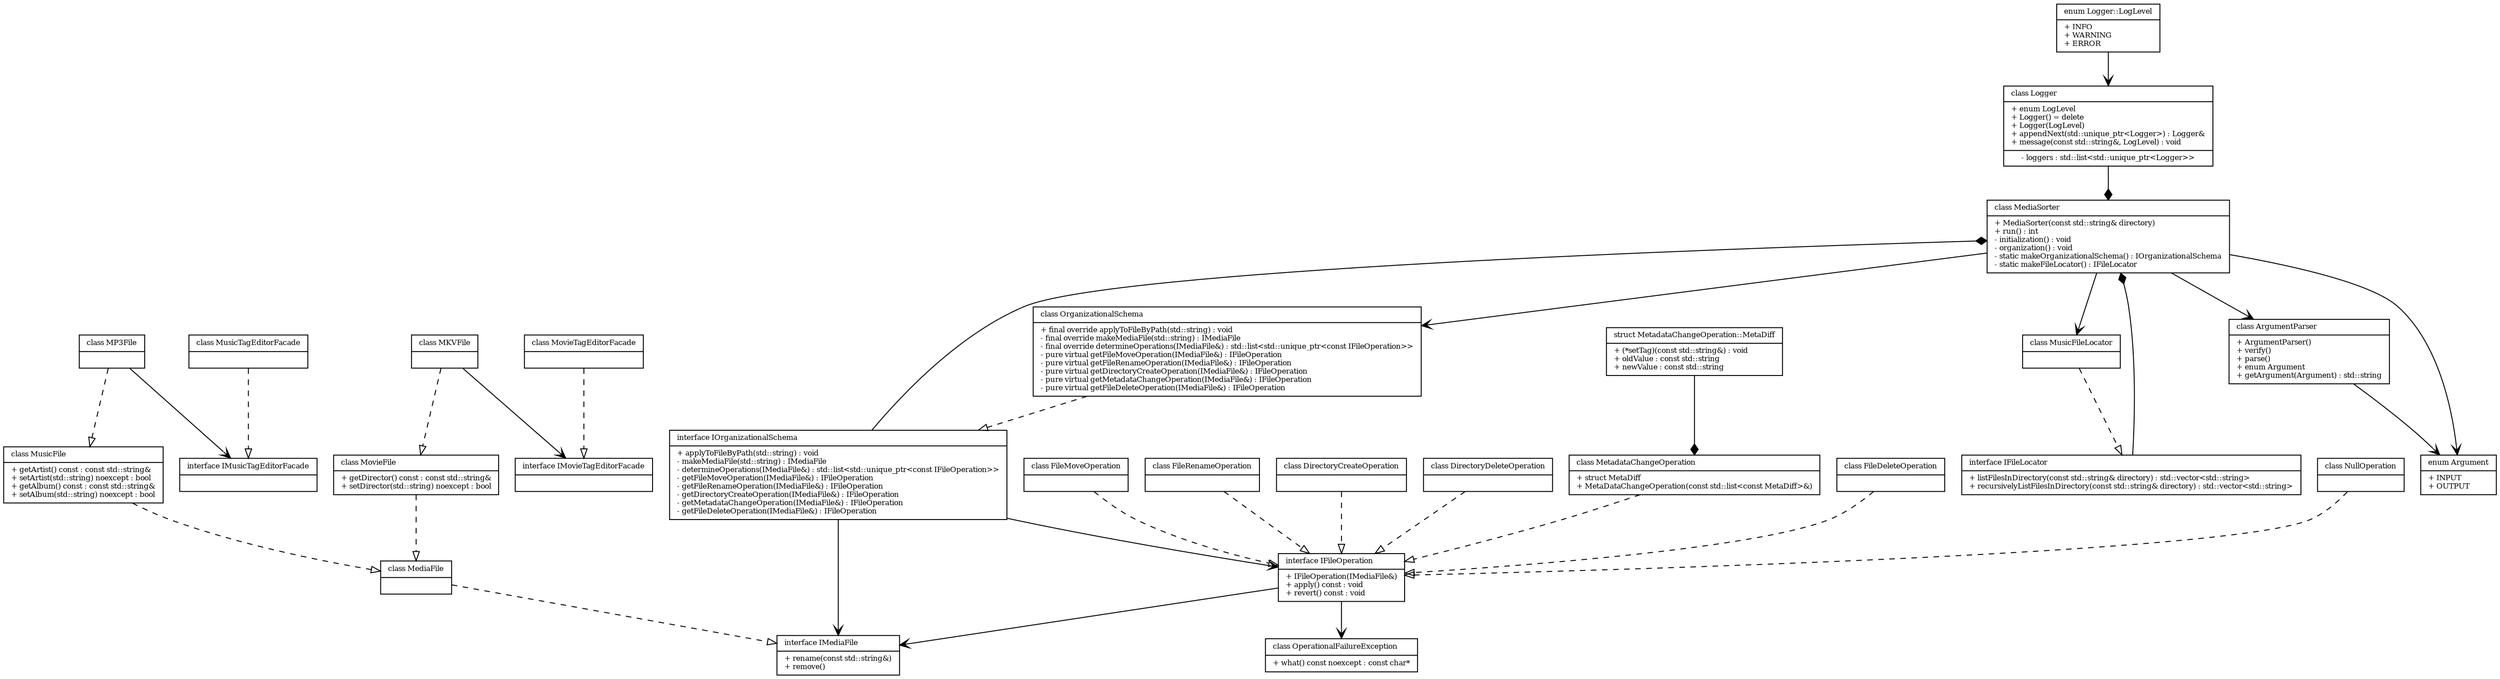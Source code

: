 digraph G {
    node [
         fontsize = 8
         shape = "record"
    ]
    edge [
        fontsize = 8
    ]

    Argument [
        label = "{enum Argument\l|"
                + "+ INPUT\l"
                + "+ OUTPUT\l"
                + "}"]
    ArgumentParser [
        label = "{class ArgumentParser\l|"
                + "+ ArgumentParser()\l"
                + "+ verify()\l"
                + "+ parse()\l"
                + "+ enum Argument\l"
                + "+ getArgument(Argument) : std::string\l"
                + "}"]
    IFileLocator [
        label = "{interface IFileLocator\l|"
                + "+ listFilesInDirectory(const std::string& directory)"
                + " : std::vector\<std::string\>\l"
                + "+ recursivelyListFilesInDirectory(const std::string& "
                + "directory) : std::vector\<std::string\>\l"
                + "}"]
    MusicFileLocator [
        label = "{class MusicFileLocator\l|"
                + "}"]
    MediaSorter [
        label = "{class MediaSorter\l|"
                + "+ MediaSorter(const std::string& directory)\l"
                + "+ run() : int\l"
                + "- initialization() : void\l"
                + "- organization() : void\l"
                + "- static makeOrganizationalSchema() :"
                + " IOrganizationalSchema\l"
                + "- static makeFileLocator() : IFileLocator\l"
                + "}"]
    IFileOperation [
        label = "{interface IFileOperation\l|"
                + "+ IFileOperation(IMediaFile&)\l"
                + "+ apply() const : void\l"
                + "+ revert() const : void\l"
                + "}"]
    FileMoveOperation [
        label = "{class FileMoveOperation\l|"
                + "}"]
    FileRenameOperation [
        label = "{class FileRenameOperation\l|"
                + "}"]
    DirectoryCreateOperation [
        label = "{class DirectoryCreateOperation\l|"
                + "}"]
    DirectoryDeleteOperation [
        label = "{class DirectoryDeleteOperation\l|"
                + "}"]
    MetaDiff [
        label = "{struct MetadataChangeOperation::MetaDiff\l|"
                + "+ (*setTag)(const std::string&) : void\l"
                + "+ oldValue : const std::string\l"
                + "+ newValue : const std::string\l"
                + "}"]
    MetadataChangeOperation [
        label = "{class MetadataChangeOperation\l|"
                + "+ struct MetaDiff\l"
                + "+ MetaDataChangeOperation("
                + "const std::list\<const MetaDiff\>&)\l"
                + "}"]
    FileDeleteOperation [
        label = "{class FileDeleteOperation\l|"
                + "}"]
    NullOperation [
        label = "{class NullOperation\l|"
                + "}"]
    IMediaFile [
        label = "{interface IMediaFile\l|"
                + "+ rename(const std::string&)\l"
                + "+ remove()\l"
                + "}"]
    MusicFile [
        label = "{class MusicFile\l|"
                + "+ getArtist() const : const std::string&\l"
                + "+ setArtist(std::string) noexcept : bool\l"
                + "+ getAlbum() const : const std::string&\l"
                + "+ setAlbum(std::string) noexcept : bool\l"
                + "}"]
    MovieFile [
        label = "{class MovieFile\l|"
                + "+ getDirector() const : const std::string&\l"
                + "+ setDirector(std::string) noexcept : bool\l"
                + "}"]
    MediaFile [
        label = "{class MediaFile\l|"
                + "}"]
    MP3File [
        label = "{class MP3File\l|"
                + "}"]
    MKVFile [
        label = "{class MKVFile\l|"
                + "}"]
    IOrganizationalSchema [
        label = "{interface IOrganizationalSchema\l|"
                + "+ applyToFileByPath(std::string) : void\l"
                + "- makeMediaFile(std::string) : IMediaFile\l"
                + "- determineOperations(IMediaFile&)"
                + " : std::list\<std::unique_ptr\<const IFileOperation\>\>\l"
                + "- getFileMoveOperation(IMediaFile&)"
                + " : IFileOperation\l"
                + "- getFileRenameOperation(IMediaFile&)"
                + " : IFileOperation\l"
                + "- getDirectoryCreateOperation(IMediaFile&)"
                + " : IFileOperation\l"
                + "- getMetadataChangeOperation(IMediaFile&)"
                + " : IFileOperation\l"
                + "- getFileDeleteOperation(IMediaFile&)"
                + " : IFileOperation\l"
                + "}"]
    OrganizationalSchema [
        label = "{class OrganizationalSchema\l|"
                + "+ final override applyToFileByPath(std::string) : void\l"
                + "- final override makeMediaFile(std::string) : IMediaFile\l"
                + "- final override determineOperations(IMediaFile&)"
                + " : std::list\<std::unique_ptr\<const IFileOperation\>\>\l"
                + "- pure virtual getFileMoveOperation(IMediaFile&)"
                + " : IFileOperation\l"
                + "- pure virtual getFileRenameOperation(IMediaFile&)"
                + " : IFileOperation\l"
                + "- pure virtual getDirectoryCreateOperation(IMediaFile&)"
                + " : IFileOperation\l"
                + "- pure virtual getMetadataChangeOperation(IMediaFile&)"
                + " : IFileOperation\l"
                + "- pure virtual getFileDeleteOperation(IMediaFile&)"
                + " : IFileOperation\l"
                + "}"]
    OperationalFailureException [
        label = "{class OperationalFailureException\l|"
                + "+ what() const noexcept : const char*\l"
                + "}"]
    LogLevel [
        label = "{enum Logger::LogLevel\l|"
                + "+ INFO\l"
                + "+ WARNING\l"
                + "+ ERROR\l"
                + "}"]
    Logger [
        label = "{class Logger\l|"
                + "+ enum LogLevel\l"
                + "+ Logger() = delete\l"
                + "+ Logger(LogLevel)\l"
                + "+ appendNext(std::unique_ptr\<Logger\>)"
                + " : Logger&\l"
                + "+ message(const std::string&, LogLevel) : void\l|"
                + "- loggers : std::list\<std::unique_ptr\<Logger\>\>"
                + "}"]
    IMusicTagEditorFacade [
        label = "{interface IMusicTagEditorFacade\l|"
                + "}"]
    MusicTagEditorFacade [
        label = "{class MusicTagEditorFacade\l|"
                + "}"]
    IMovieTagEditorFacade [
        label = "{interface IMovieTagEditorFacade\l|"
                + "}"]
    MovieTagEditorFacade [
        label = "{class MovieTagEditorFacade\l|"
                + "}"]

    subgraph TagLib {
        label = "namespace TagLib"
        color="lightgrey"
    }

    IFileLocator -> MediaSorter [arrowhead="diamond"]
    MusicFileLocator -> IFileLocator [arrowhead="empty",style="dashed"]
    FileMoveOperation -> IFileOperation [arrowhead="empty",style="dashed"]
    FileRenameOperation -> IFileOperation [arrowhead="empty",style="dashed"]
    DirectoryCreateOperation -> IFileOperation
        [arrowhead="empty",style="dashed"]
    MetadataChangeOperation -> IFileOperation
        [arrowhead="empty",style="dashed"]
    MetaDiff -> MetadataChangeOperation [arrowhead="diamond"]
    MediaFile -> IMediaFile [arrowhead="empty",style="dashed"]
    MP3File -> MusicFile [arrowhead="empty",style="dashed"]
    MKVFile -> MovieFile [arrowhead="empty",style="dashed"]
    MusicFile -> MediaFile [arrowhead="empty",style="dashed"]
    MovieFile -> MediaFile [arrowhead="empty",style="dashed"]
    IFileOperation -> IMediaFile [arrowhead="open"]
    IOrganizationalSchema -> IFileOperation [arrowhead="open"]
    IOrganizationalSchema -> MediaSorter [arrowhead="diamond"]
    OrganizationalSchema -> IOrganizationalSchema
        [arrowhead="empty",style="dashed"]
    IOrganizationalSchema -> IMediaFile [arrowhead="open"]        
    MediaSorter -> OrganizationalSchema [arrowhead="open"]
    MediaSorter -> MusicFileLocator [arrowhead="open"]
    IFileOperation -> OperationalFailureException [arrowhead="open"]
    FileDeleteOperation -> IFileOperation [arrowhead="empty",style="dashed"]
    NullOperation -> IFileOperation [arrowhead="empty",style="dashed"]
    Logger -> MediaSorter [arrowhead="diamond"]
    LogLevel -> Logger [arrowhead="open"]
    MediaSorter -> ArgumentParser [arrowhead="open"]
    MediaSorter -> Argument [arrowhead="open"]
    ArgumentParser -> Argument [arrowhead="open"]
    MP3File -> IMusicTagEditorFacade [arrowhead="open"]
    MKVFile -> IMovieTagEditorFacade [arrowhead="open"]
    MusicTagEditorFacade -> IMusicTagEditorFacade
        [arrowhead="empty",style="dashed"]
    MovieTagEditorFacade -> IMovieTagEditorFacade
        [arrowhead="empty",style="dashed"]
    DirectoryDeleteOperation -> IFileOperation
        [arrowhead="empty",style="dashed"]
}